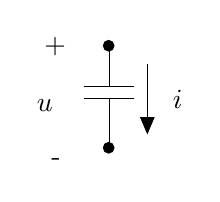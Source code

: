 \begin{tikzpicture}[y=-1cm]
\sf
\filldraw[black] (1.842,2.251) circle (0.067cm);
\filldraw[black] (1.842,3.547) circle (0.067cm);
\draw[arrows=-triangle 45,black] (2.333,2.489) -- (2.333,3.378);
\path (1.422,2.344) node[text=black,anchor=base east] {+};
\path (1.356,3.767) node[text=black,anchor=base east] {-};
\path (1.256,3.089) node[text=black,anchor=base east] {$u$};
\path (2.533,3.044) node[text=black,anchor=base west] {$i$};
\draw (1.533,2.767) -- (2.169,2.767);
\draw (1.851,2.289) -- (1.851,2.767);
\draw (1.851,2.924) -- (1.851,3.56);
\draw (1.533,2.922) -- (2.169,2.922);

\end{tikzpicture}%

%% Configure (x)emacs for this file ...
%% Local Variables:
%% mode: latex
%% End: